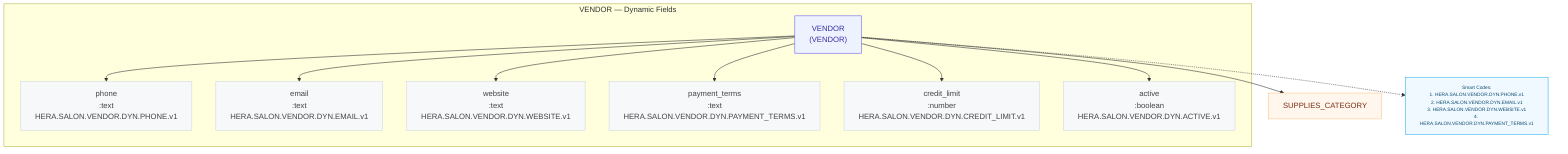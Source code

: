 %% Auto-generated by scripts/generate-mermaid-diagrams.ts
%% Preset: VENDOR
graph TD
  %% Layout tuning
  linkStyle default stroke-width:1.2px

  %% Entity root node
  VENDOR["VENDOR\n(VENDOR)"]:::entityClass
  classDef entityClass fill:#eef2ff,stroke:#6366f1,color:#3730a3,stroke-width:1.2px;

  subgraph "VENDOR — Dynamic Fields"
    classDef fld fill:#f6f8fa,stroke:#c9d1d9,stroke-width:1px,color:#444;
    VENDOR --> VENDOR__phone["phone\n:text\nHERA.SALON.VENDOR.DYN.PHONE.v1"]
    VENDOR --> VENDOR__email["email\n:text\nHERA.SALON.VENDOR.DYN.EMAIL.v1"]
    VENDOR --> VENDOR__website["website\n:text\nHERA.SALON.VENDOR.DYN.WEBSITE.v1"]
    VENDOR --> VENDOR__payment_terms["payment_terms\n:text\nHERA.SALON.VENDOR.DYN.PAYMENT_TERMS.v1"]
    VENDOR --> VENDOR__credit_limit["credit_limit\n:number\nHERA.SALON.VENDOR.DYN.CREDIT_LIMIT.v1"]
    VENDOR --> VENDOR__active["active\n:boolean\nHERA.SALON.VENDOR.DYN.ACTIVE.v1"]
    class VENDOR__phone fld;
    class VENDOR__email fld;
    class VENDOR__website fld;
    class VENDOR__payment_terms fld;
    class VENDOR__credit_limit fld;
    class VENDOR__active fld;
  end

  VENDOR --> SUPPLIES_CATEGORY["SUPPLIES_CATEGORY"]
  classDef relTarget fill:#fff7ed,stroke:#fdba74,color:#7c2d12,stroke-width:1px;
  class SUPPLIES_CATEGORY relTarget;

    VENDOR_CODES["Smart Codes:<br/>1. HERA.SALON.VENDOR.DYN.PHONE.v1<br/>2. HERA.SALON.VENDOR.DYN.EMAIL.v1<br/>3. HERA.SALON.VENDOR.DYN.WEBSITE.v1<br/>4. HERA.SALON.VENDOR.DYN.PAYMENT_TERMS.v1"]
  VENDOR -.-> VENDOR_CODES
  class VENDOR_CODES smartCodeClass;
  classDef smartCodeClass fill:#f0f9ff,stroke:#0ea5e9,color:#0c4a6e,stroke-width:1px,font-size:10px;